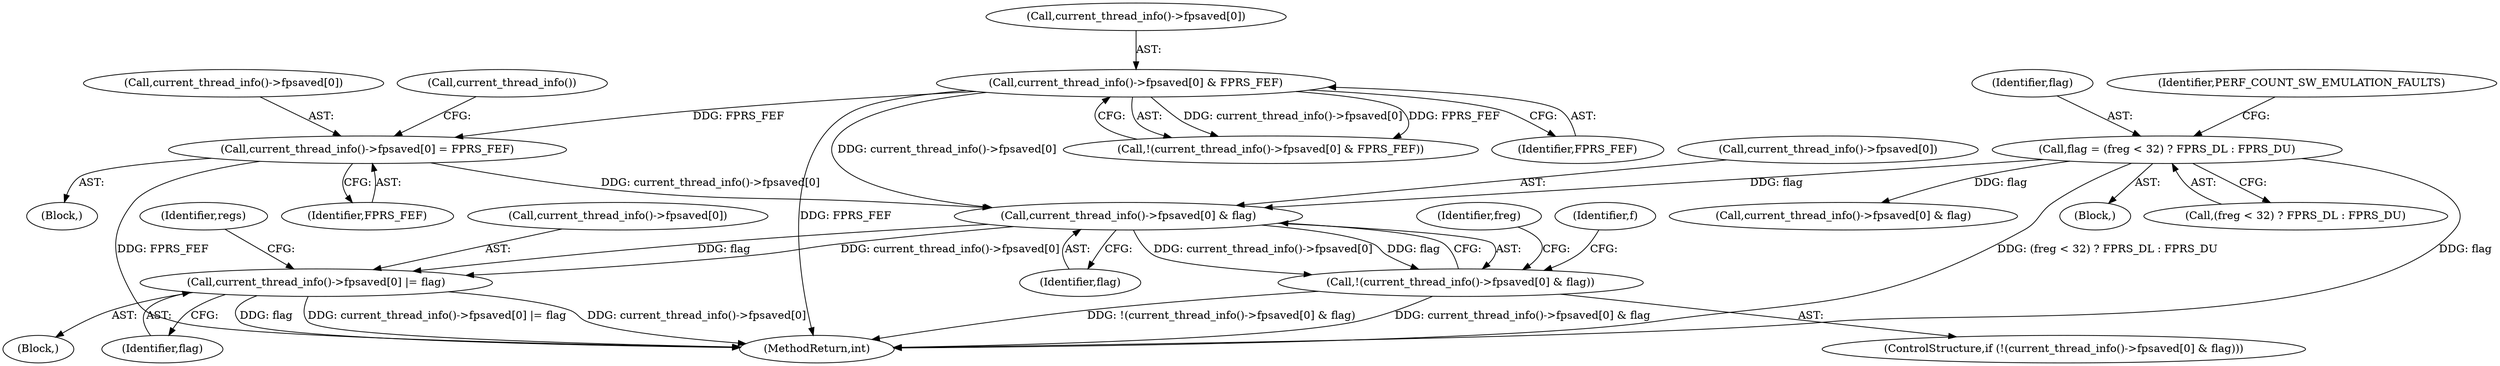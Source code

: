 digraph "0_linux_a8b0ca17b80e92faab46ee7179ba9e99ccb61233_36@API" {
"1000551" [label="(Call,current_thread_info()->fpsaved[0] & flag)"];
"1000527" [label="(Call,current_thread_info()->fpsaved[0] & FPRS_FEF)"];
"1000535" [label="(Call,current_thread_info()->fpsaved[0] = FPRS_FEF)"];
"1000142" [label="(Call,flag = (freg < 32) ? FPRS_DL : FPRS_DU)"];
"1000550" [label="(Call,!(current_thread_info()->fpsaved[0] & flag))"];
"1000594" [label="(Call,current_thread_info()->fpsaved[0] |= flag)"];
"1000552" [label="(Call,current_thread_info()->fpsaved[0])"];
"1000527" [label="(Call,current_thread_info()->fpsaved[0] & FPRS_FEF)"];
"1000561" [label="(Identifier,freg)"];
"1000109" [label="(Block,)"];
"1000536" [label="(Call,current_thread_info()->fpsaved[0])"];
"1000142" [label="(Call,flag = (freg < 32) ? FPRS_DL : FPRS_DU)"];
"1000549" [label="(ControlStructure,if (!(current_thread_info()->fpsaved[0] & flag)))"];
"1000605" [label="(MethodReturn,int)"];
"1000594" [label="(Call,current_thread_info()->fpsaved[0] |= flag)"];
"1000541" [label="(Identifier,FPRS_FEF)"];
"1000533" [label="(Identifier,FPRS_FEF)"];
"1000144" [label="(Call,(freg < 32) ? FPRS_DL : FPRS_DU)"];
"1000551" [label="(Call,current_thread_info()->fpsaved[0] & flag)"];
"1000151" [label="(Identifier,PERF_COUNT_SW_EMULATION_FAULTS)"];
"1000535" [label="(Call,current_thread_info()->fpsaved[0] = FPRS_FEF)"];
"1000595" [label="(Call,current_thread_info()->fpsaved[0])"];
"1000526" [label="(Call,!(current_thread_info()->fpsaved[0] & FPRS_FEF))"];
"1000550" [label="(Call,!(current_thread_info()->fpsaved[0] & flag))"];
"1000587" [label="(Identifier,f)"];
"1000196" [label="(Call,current_thread_info()->fpsaved[0] & flag)"];
"1000545" [label="(Call,current_thread_info())"];
"1000534" [label="(Block,)"];
"1000528" [label="(Call,current_thread_info()->fpsaved[0])"];
"1000602" [label="(Identifier,regs)"];
"1000600" [label="(Identifier,flag)"];
"1000332" [label="(Block,)"];
"1000143" [label="(Identifier,flag)"];
"1000557" [label="(Identifier,flag)"];
"1000551" -> "1000550"  [label="AST: "];
"1000551" -> "1000557"  [label="CFG: "];
"1000552" -> "1000551"  [label="AST: "];
"1000557" -> "1000551"  [label="AST: "];
"1000550" -> "1000551"  [label="CFG: "];
"1000551" -> "1000550"  [label="DDG: current_thread_info()->fpsaved[0]"];
"1000551" -> "1000550"  [label="DDG: flag"];
"1000527" -> "1000551"  [label="DDG: current_thread_info()->fpsaved[0]"];
"1000535" -> "1000551"  [label="DDG: current_thread_info()->fpsaved[0]"];
"1000142" -> "1000551"  [label="DDG: flag"];
"1000551" -> "1000594"  [label="DDG: current_thread_info()->fpsaved[0]"];
"1000551" -> "1000594"  [label="DDG: flag"];
"1000527" -> "1000526"  [label="AST: "];
"1000527" -> "1000533"  [label="CFG: "];
"1000528" -> "1000527"  [label="AST: "];
"1000533" -> "1000527"  [label="AST: "];
"1000526" -> "1000527"  [label="CFG: "];
"1000527" -> "1000605"  [label="DDG: FPRS_FEF"];
"1000527" -> "1000526"  [label="DDG: current_thread_info()->fpsaved[0]"];
"1000527" -> "1000526"  [label="DDG: FPRS_FEF"];
"1000527" -> "1000535"  [label="DDG: FPRS_FEF"];
"1000535" -> "1000534"  [label="AST: "];
"1000535" -> "1000541"  [label="CFG: "];
"1000536" -> "1000535"  [label="AST: "];
"1000541" -> "1000535"  [label="AST: "];
"1000545" -> "1000535"  [label="CFG: "];
"1000535" -> "1000605"  [label="DDG: FPRS_FEF"];
"1000142" -> "1000109"  [label="AST: "];
"1000142" -> "1000144"  [label="CFG: "];
"1000143" -> "1000142"  [label="AST: "];
"1000144" -> "1000142"  [label="AST: "];
"1000151" -> "1000142"  [label="CFG: "];
"1000142" -> "1000605"  [label="DDG: (freg < 32) ? FPRS_DL : FPRS_DU"];
"1000142" -> "1000605"  [label="DDG: flag"];
"1000142" -> "1000196"  [label="DDG: flag"];
"1000550" -> "1000549"  [label="AST: "];
"1000561" -> "1000550"  [label="CFG: "];
"1000587" -> "1000550"  [label="CFG: "];
"1000550" -> "1000605"  [label="DDG: !(current_thread_info()->fpsaved[0] & flag)"];
"1000550" -> "1000605"  [label="DDG: current_thread_info()->fpsaved[0] & flag"];
"1000594" -> "1000332"  [label="AST: "];
"1000594" -> "1000600"  [label="CFG: "];
"1000595" -> "1000594"  [label="AST: "];
"1000600" -> "1000594"  [label="AST: "];
"1000602" -> "1000594"  [label="CFG: "];
"1000594" -> "1000605"  [label="DDG: current_thread_info()->fpsaved[0]"];
"1000594" -> "1000605"  [label="DDG: flag"];
"1000594" -> "1000605"  [label="DDG: current_thread_info()->fpsaved[0] |= flag"];
}
